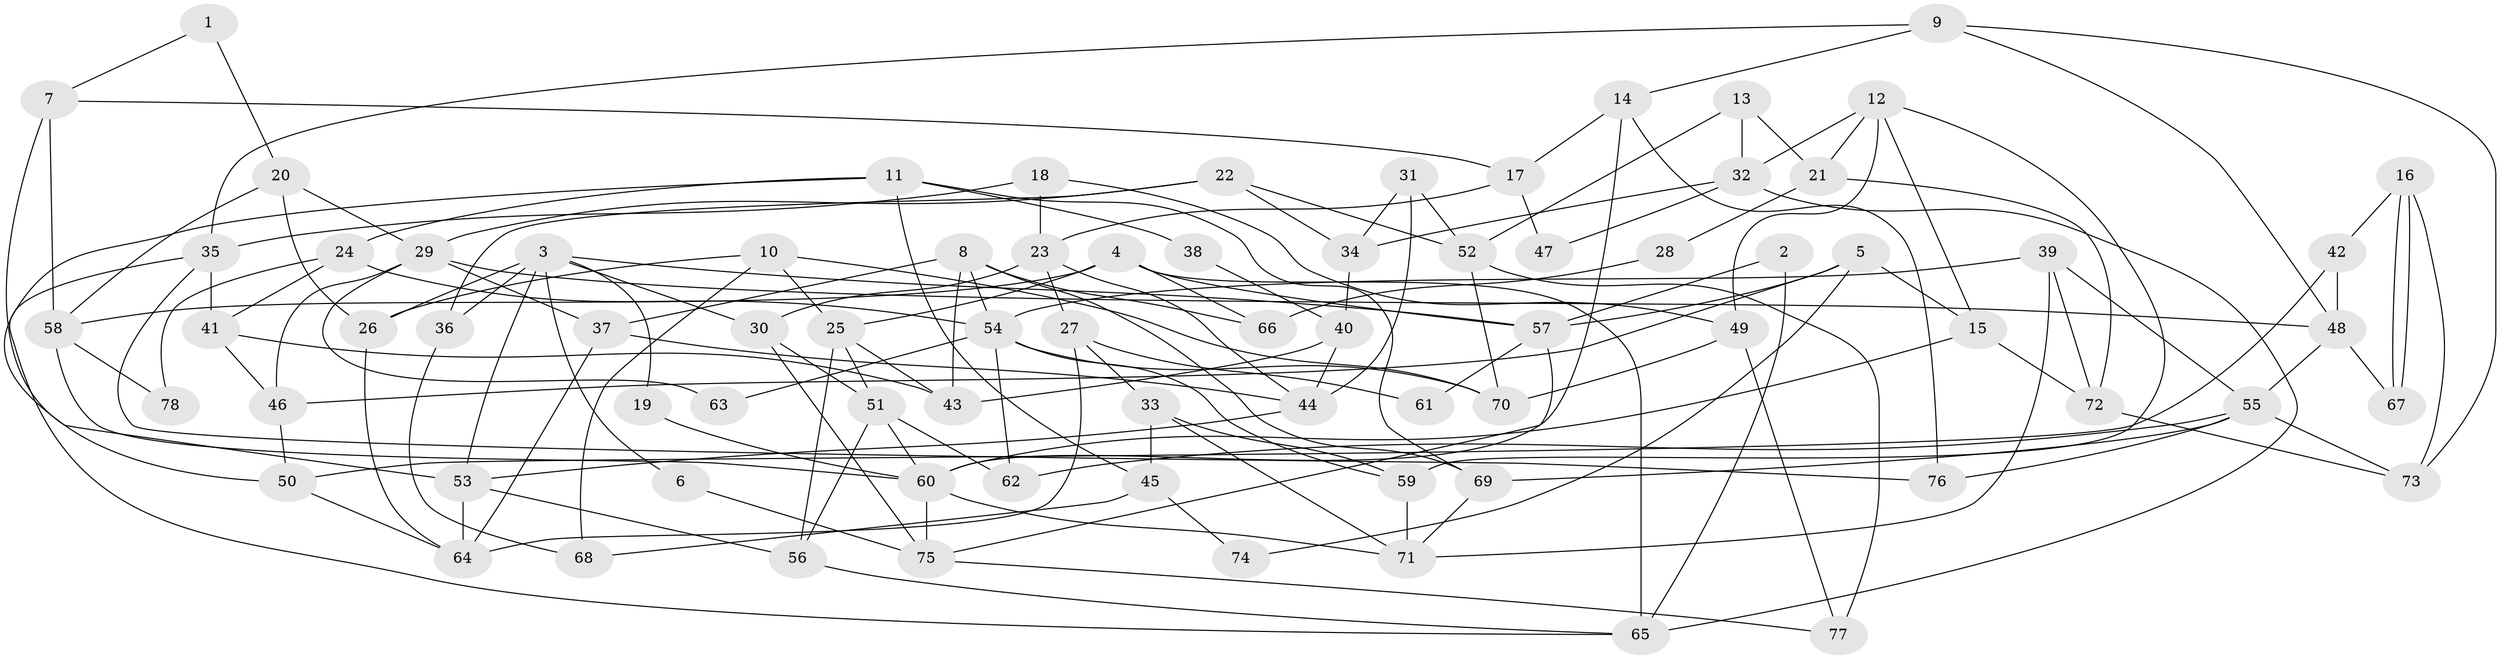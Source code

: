 // coarse degree distribution, {4: 0.2826086956521739, 3: 0.17391304347826086, 6: 0.10869565217391304, 5: 0.1956521739130435, 7: 0.043478260869565216, 2: 0.13043478260869565, 8: 0.021739130434782608, 9: 0.021739130434782608, 14: 0.021739130434782608}
// Generated by graph-tools (version 1.1) at 2025/54/03/04/25 21:54:17]
// undirected, 78 vertices, 156 edges
graph export_dot {
graph [start="1"]
  node [color=gray90,style=filled];
  1;
  2;
  3;
  4;
  5;
  6;
  7;
  8;
  9;
  10;
  11;
  12;
  13;
  14;
  15;
  16;
  17;
  18;
  19;
  20;
  21;
  22;
  23;
  24;
  25;
  26;
  27;
  28;
  29;
  30;
  31;
  32;
  33;
  34;
  35;
  36;
  37;
  38;
  39;
  40;
  41;
  42;
  43;
  44;
  45;
  46;
  47;
  48;
  49;
  50;
  51;
  52;
  53;
  54;
  55;
  56;
  57;
  58;
  59;
  60;
  61;
  62;
  63;
  64;
  65;
  66;
  67;
  68;
  69;
  70;
  71;
  72;
  73;
  74;
  75;
  76;
  77;
  78;
  1 -- 20;
  1 -- 7;
  2 -- 57;
  2 -- 65;
  3 -- 30;
  3 -- 57;
  3 -- 6;
  3 -- 19;
  3 -- 26;
  3 -- 36;
  3 -- 53;
  4 -- 65;
  4 -- 25;
  4 -- 57;
  4 -- 58;
  4 -- 66;
  5 -- 15;
  5 -- 57;
  5 -- 46;
  5 -- 74;
  6 -- 75;
  7 -- 58;
  7 -- 53;
  7 -- 17;
  8 -- 37;
  8 -- 54;
  8 -- 43;
  8 -- 66;
  8 -- 69;
  9 -- 35;
  9 -- 48;
  9 -- 14;
  9 -- 73;
  10 -- 25;
  10 -- 26;
  10 -- 68;
  10 -- 70;
  11 -- 24;
  11 -- 69;
  11 -- 38;
  11 -- 45;
  11 -- 50;
  12 -- 49;
  12 -- 59;
  12 -- 15;
  12 -- 21;
  12 -- 32;
  13 -- 52;
  13 -- 32;
  13 -- 21;
  14 -- 76;
  14 -- 17;
  14 -- 60;
  15 -- 60;
  15 -- 72;
  16 -- 67;
  16 -- 67;
  16 -- 73;
  16 -- 42;
  17 -- 23;
  17 -- 47;
  18 -- 35;
  18 -- 23;
  18 -- 49;
  19 -- 60;
  20 -- 26;
  20 -- 29;
  20 -- 58;
  21 -- 28;
  21 -- 72;
  22 -- 36;
  22 -- 34;
  22 -- 29;
  22 -- 52;
  23 -- 30;
  23 -- 27;
  23 -- 44;
  24 -- 54;
  24 -- 41;
  24 -- 78;
  25 -- 51;
  25 -- 56;
  25 -- 43;
  26 -- 64;
  27 -- 64;
  27 -- 33;
  27 -- 61;
  28 -- 66;
  29 -- 46;
  29 -- 37;
  29 -- 48;
  29 -- 63;
  30 -- 51;
  30 -- 75;
  31 -- 44;
  31 -- 52;
  31 -- 34;
  32 -- 34;
  32 -- 47;
  32 -- 65;
  33 -- 71;
  33 -- 45;
  33 -- 59;
  34 -- 40;
  35 -- 65;
  35 -- 41;
  35 -- 76;
  36 -- 68;
  37 -- 64;
  37 -- 44;
  38 -- 40;
  39 -- 72;
  39 -- 71;
  39 -- 54;
  39 -- 55;
  40 -- 43;
  40 -- 44;
  41 -- 46;
  41 -- 43;
  42 -- 48;
  42 -- 50;
  44 -- 53;
  45 -- 68;
  45 -- 74;
  46 -- 50;
  48 -- 55;
  48 -- 67;
  49 -- 70;
  49 -- 77;
  50 -- 64;
  51 -- 62;
  51 -- 60;
  51 -- 56;
  52 -- 70;
  52 -- 77;
  53 -- 56;
  53 -- 64;
  54 -- 59;
  54 -- 62;
  54 -- 63;
  54 -- 70;
  55 -- 73;
  55 -- 62;
  55 -- 69;
  55 -- 76;
  56 -- 65;
  57 -- 75;
  57 -- 61;
  58 -- 60;
  58 -- 78;
  59 -- 71;
  60 -- 71;
  60 -- 75;
  69 -- 71;
  72 -- 73;
  75 -- 77;
}
